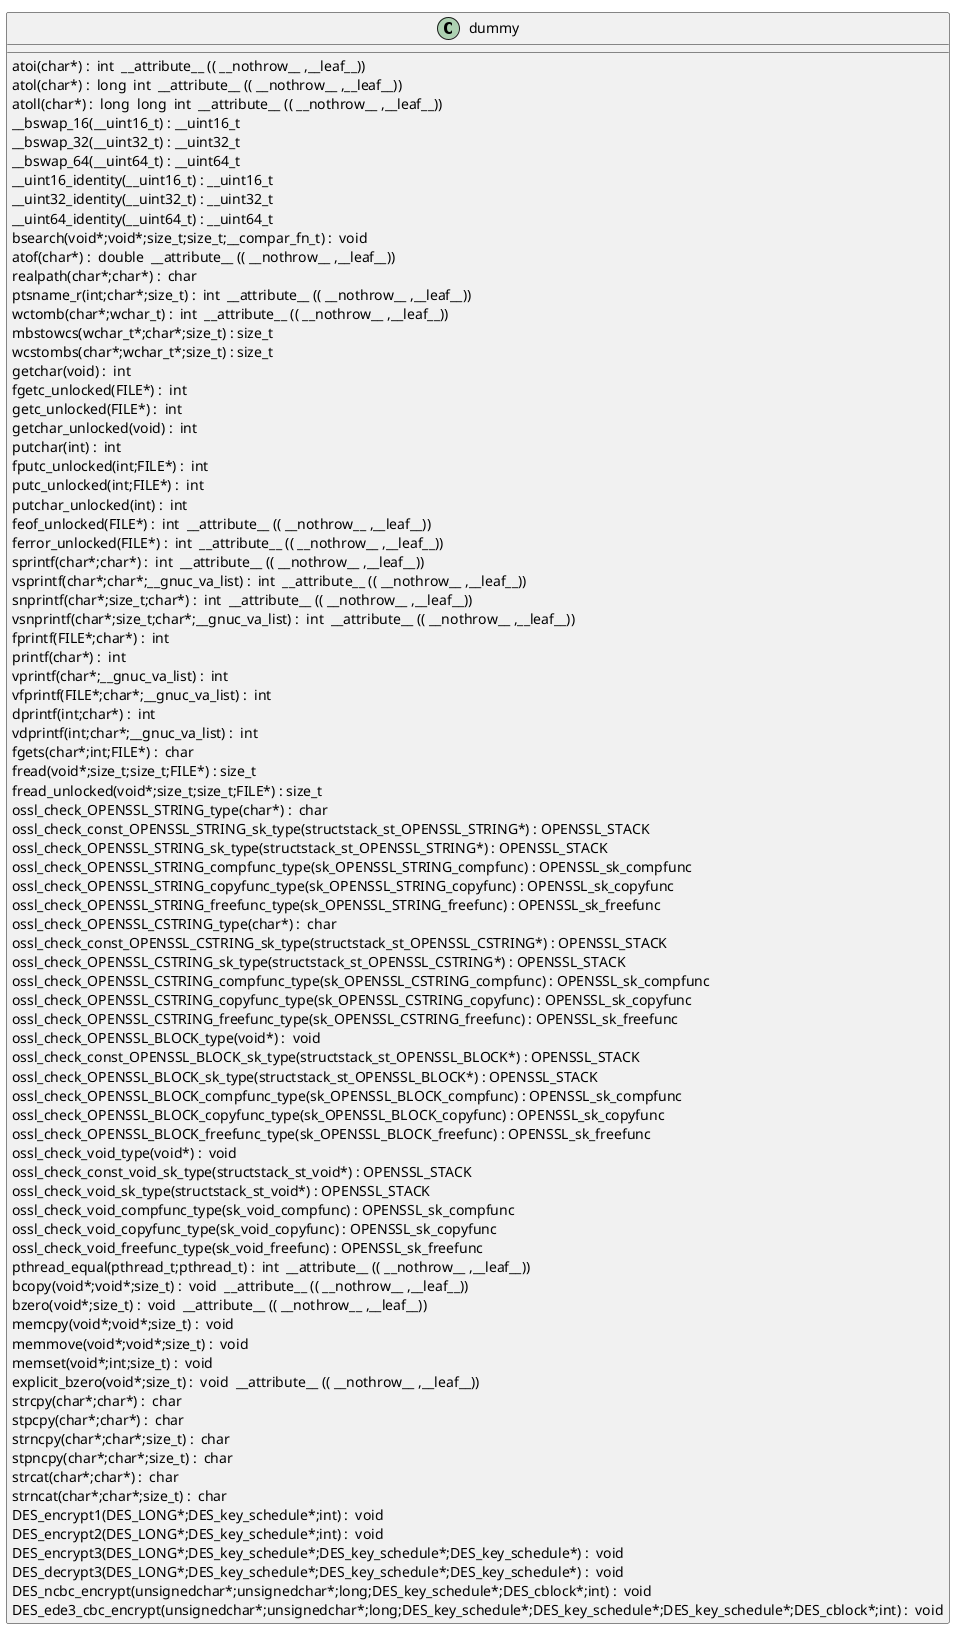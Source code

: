 @startuml
!pragma layout smetana
class dummy {
atoi(char*) :  int  __attribute__ (( __nothrow__ ,__leaf__)) [[[./../../.././qc/crypto/des/des_enc.c.html#201]]]
atol(char*) :  long  int  __attribute__ (( __nothrow__ ,__leaf__)) [[[./../../.././qc/crypto/des/des_enc.c.html#206]]]
atoll(char*) :  long  long  int  __attribute__ (( __nothrow__ ,__leaf__)) [[[./../../.././qc/crypto/des/des_enc.c.html#213]]]
__bswap_16(__uint16_t) : __uint16_t [[[./../../.././qc/crypto/des/des_enc.c.html#513]]]
__bswap_32(__uint32_t) : __uint32_t [[[./../../.././qc/crypto/des/des_enc.c.html#528]]]
__bswap_64(__uint64_t) : __uint64_t [[[./../../.././qc/crypto/des/des_enc.c.html#538]]]
__uint16_identity(__uint16_t) : __uint16_t [[[./../../.././qc/crypto/des/des_enc.c.html#550]]]
__uint32_identity(__uint32_t) : __uint32_t [[[./../../.././qc/crypto/des/des_enc.c.html#556]]]
__uint64_identity(__uint64_t) : __uint64_t [[[./../../.././qc/crypto/des/des_enc.c.html#562]]]
bsearch(void*;void*;size_t;size_t;__compar_fn_t) :  void  [[[./../../.././qc/crypto/des/des_enc.c.html#1230]]]
atof(char*) :  double  __attribute__ (( __nothrow__ ,__leaf__)) [[[./../../.././qc/crypto/des/des_enc.c.html#1]]]
realpath(char*;char*) :  char  [[[./../../.././qc/crypto/des/des_enc.c.html#1]]]
ptsname_r(int;char*;size_t) :  int  __attribute__ (( __nothrow__ ,__leaf__)) [[[./../../.././qc/crypto/des/des_enc.c.html#1]]]
wctomb(char*;wchar_t) :  int  __attribute__ (( __nothrow__ ,__leaf__)) [[[./../../.././qc/crypto/des/des_enc.c.html#1]]]
mbstowcs(wchar_t*;char*;size_t) : size_t [[[./../../.././qc/crypto/des/des_enc.c.html#1]]]
wcstombs(char*;wchar_t*;size_t) : size_t [[[./../../.././qc/crypto/des/des_enc.c.html#1]]]
getchar(void) :  int  [[[./../../.././qc/crypto/des/des_enc.c.html#1]]]
fgetc_unlocked(FILE*) :  int  [[[./../../.././qc/crypto/des/des_enc.c.html#1]]]
getc_unlocked(FILE*) :  int  [[[./../../.././qc/crypto/des/des_enc.c.html#1]]]
getchar_unlocked(void) :  int  [[[./../../.././qc/crypto/des/des_enc.c.html#1]]]
putchar(int) :  int  [[[./../../.././qc/crypto/des/des_enc.c.html#1]]]
fputc_unlocked(int;FILE*) :  int  [[[./../../.././qc/crypto/des/des_enc.c.html#1]]]
putc_unlocked(int;FILE*) :  int  [[[./../../.././qc/crypto/des/des_enc.c.html#1]]]
putchar_unlocked(int) :  int  [[[./../../.././qc/crypto/des/des_enc.c.html#1]]]
feof_unlocked(FILE*) :  int  __attribute__ (( __nothrow__ ,__leaf__)) [[[./../../.././qc/crypto/des/des_enc.c.html#1]]]
ferror_unlocked(FILE*) :  int  __attribute__ (( __nothrow__ ,__leaf__)) [[[./../../.././qc/crypto/des/des_enc.c.html#1]]]
sprintf(char*;char*) :  int  __attribute__ (( __nothrow__ ,__leaf__)) [[[./../../.././qc/crypto/des/des_enc.c.html#1]]]
vsprintf(char*;char*;__gnuc_va_list) :  int  __attribute__ (( __nothrow__ ,__leaf__)) [[[./../../.././qc/crypto/des/des_enc.c.html#1]]]
snprintf(char*;size_t;char*) :  int  __attribute__ (( __nothrow__ ,__leaf__)) [[[./../../.././qc/crypto/des/des_enc.c.html#1]]]
vsnprintf(char*;size_t;char*;__gnuc_va_list) :  int  __attribute__ (( __nothrow__ ,__leaf__)) [[[./../../.././qc/crypto/des/des_enc.c.html#1]]]
fprintf(FILE*;char*) :  int  [[[./../../.././qc/crypto/des/des_enc.c.html#1]]]
printf(char*) :  int  [[[./../../.././qc/crypto/des/des_enc.c.html#1]]]
vprintf(char*;__gnuc_va_list) :  int  [[[./../../.././qc/crypto/des/des_enc.c.html#1]]]
vfprintf(FILE*;char*;__gnuc_va_list) :  int  [[[./../../.././qc/crypto/des/des_enc.c.html#1]]]
dprintf(int;char*) :  int  [[[./../../.././qc/crypto/des/des_enc.c.html#1]]]
vdprintf(int;char*;__gnuc_va_list) :  int  [[[./../../.././qc/crypto/des/des_enc.c.html#1]]]
fgets(char*;int;FILE*) :  char  [[[./../../.././qc/crypto/des/des_enc.c.html#1]]]
fread(void*;size_t;size_t;FILE*) : size_t [[[./../../.././qc/crypto/des/des_enc.c.html#1]]]
fread_unlocked(void*;size_t;size_t;FILE*) : size_t [[[./../../.././qc/crypto/des/des_enc.c.html#1]]]
ossl_check_OPENSSL_STRING_type(char*) :  char  [[[./../../.././qc/crypto/des/des_enc.c.html#1]]]
ossl_check_const_OPENSSL_STRING_sk_type(structstack_st_OPENSSL_STRING*) : OPENSSL_STACK [[[./../../.././qc/crypto/des/des_enc.c.html#1]]]
ossl_check_OPENSSL_STRING_sk_type(structstack_st_OPENSSL_STRING*) : OPENSSL_STACK [[[./../../.././qc/crypto/des/des_enc.c.html#1]]]
ossl_check_OPENSSL_STRING_compfunc_type(sk_OPENSSL_STRING_compfunc) : OPENSSL_sk_compfunc [[[./../../.././qc/crypto/des/des_enc.c.html#1]]]
ossl_check_OPENSSL_STRING_copyfunc_type(sk_OPENSSL_STRING_copyfunc) : OPENSSL_sk_copyfunc [[[./../../.././qc/crypto/des/des_enc.c.html#1]]]
ossl_check_OPENSSL_STRING_freefunc_type(sk_OPENSSL_STRING_freefunc) : OPENSSL_sk_freefunc [[[./../../.././qc/crypto/des/des_enc.c.html#1]]]
ossl_check_OPENSSL_CSTRING_type(char*) :  char  [[[./../../.././qc/crypto/des/des_enc.c.html#1]]]
ossl_check_const_OPENSSL_CSTRING_sk_type(structstack_st_OPENSSL_CSTRING*) : OPENSSL_STACK [[[./../../.././qc/crypto/des/des_enc.c.html#1]]]
ossl_check_OPENSSL_CSTRING_sk_type(structstack_st_OPENSSL_CSTRING*) : OPENSSL_STACK [[[./../../.././qc/crypto/des/des_enc.c.html#1]]]
ossl_check_OPENSSL_CSTRING_compfunc_type(sk_OPENSSL_CSTRING_compfunc) : OPENSSL_sk_compfunc [[[./../../.././qc/crypto/des/des_enc.c.html#1]]]
ossl_check_OPENSSL_CSTRING_copyfunc_type(sk_OPENSSL_CSTRING_copyfunc) : OPENSSL_sk_copyfunc [[[./../../.././qc/crypto/des/des_enc.c.html#1]]]
ossl_check_OPENSSL_CSTRING_freefunc_type(sk_OPENSSL_CSTRING_freefunc) : OPENSSL_sk_freefunc [[[./../../.././qc/crypto/des/des_enc.c.html#1]]]
ossl_check_OPENSSL_BLOCK_type(void*) :  void  [[[./../../.././qc/crypto/des/des_enc.c.html#1]]]
ossl_check_const_OPENSSL_BLOCK_sk_type(structstack_st_OPENSSL_BLOCK*) : OPENSSL_STACK [[[./../../.././qc/crypto/des/des_enc.c.html#1]]]
ossl_check_OPENSSL_BLOCK_sk_type(structstack_st_OPENSSL_BLOCK*) : OPENSSL_STACK [[[./../../.././qc/crypto/des/des_enc.c.html#1]]]
ossl_check_OPENSSL_BLOCK_compfunc_type(sk_OPENSSL_BLOCK_compfunc) : OPENSSL_sk_compfunc [[[./../../.././qc/crypto/des/des_enc.c.html#1]]]
ossl_check_OPENSSL_BLOCK_copyfunc_type(sk_OPENSSL_BLOCK_copyfunc) : OPENSSL_sk_copyfunc [[[./../../.././qc/crypto/des/des_enc.c.html#1]]]
ossl_check_OPENSSL_BLOCK_freefunc_type(sk_OPENSSL_BLOCK_freefunc) : OPENSSL_sk_freefunc [[[./../../.././qc/crypto/des/des_enc.c.html#1]]]
ossl_check_void_type(void*) :  void  [[[./../../.././qc/crypto/des/des_enc.c.html#1]]]
ossl_check_const_void_sk_type(structstack_st_void*) : OPENSSL_STACK [[[./../../.././qc/crypto/des/des_enc.c.html#1]]]
ossl_check_void_sk_type(structstack_st_void*) : OPENSSL_STACK [[[./../../.././qc/crypto/des/des_enc.c.html#1]]]
ossl_check_void_compfunc_type(sk_void_compfunc) : OPENSSL_sk_compfunc [[[./../../.././qc/crypto/des/des_enc.c.html#1]]]
ossl_check_void_copyfunc_type(sk_void_copyfunc) : OPENSSL_sk_copyfunc [[[./../../.././qc/crypto/des/des_enc.c.html#1]]]
ossl_check_void_freefunc_type(sk_void_freefunc) : OPENSSL_sk_freefunc [[[./../../.././qc/crypto/des/des_enc.c.html#1]]]
pthread_equal(pthread_t;pthread_t) :  int  __attribute__ (( __nothrow__ ,__leaf__)) [[[./../../.././qc/crypto/des/des_enc.c.html#1]]]
bcopy(void*;void*;size_t) :  void  __attribute__ (( __nothrow__ ,__leaf__)) [[[./../../.././qc/crypto/des/des_enc.c.html#1]]]
bzero(void*;size_t) :  void  __attribute__ (( __nothrow__ ,__leaf__)) [[[./../../.././qc/crypto/des/des_enc.c.html#1]]]
memcpy(void*;void*;size_t) :  void  [[[./../../.././qc/crypto/des/des_enc.c.html#1]]]
memmove(void*;void*;size_t) :  void  [[[./../../.././qc/crypto/des/des_enc.c.html#1]]]
memset(void*;int;size_t) :  void  [[[./../../.././qc/crypto/des/des_enc.c.html#1]]]
explicit_bzero(void*;size_t) :  void  __attribute__ (( __nothrow__ ,__leaf__)) [[[./../../.././qc/crypto/des/des_enc.c.html#1]]]
strcpy(char*;char*) :  char  [[[./../../.././qc/crypto/des/des_enc.c.html#1]]]
stpcpy(char*;char*) :  char  [[[./../../.././qc/crypto/des/des_enc.c.html#1]]]
strncpy(char*;char*;size_t) :  char  [[[./../../.././qc/crypto/des/des_enc.c.html#1]]]
stpncpy(char*;char*;size_t) :  char  [[[./../../.././qc/crypto/des/des_enc.c.html#1]]]
strcat(char*;char*) :  char  [[[./../../.././qc/crypto/des/des_enc.c.html#1]]]
strncat(char*;char*;size_t) :  char  [[[./../../.././qc/crypto/des/des_enc.c.html#1]]]
DES_encrypt1(DES_LONG*;DES_key_schedule*;int) :  void  [[[./../../.././qc/crypto/des/des_enc.c.html#1]]]
DES_encrypt2(DES_LONG*;DES_key_schedule*;int) :  void  [[[./../../.././qc/crypto/des/des_enc.c.html#1]]]
DES_encrypt3(DES_LONG*;DES_key_schedule*;DES_key_schedule*;DES_key_schedule*) :  void  [[[./../../.././qc/crypto/des/des_enc.c.html#1]]]
DES_decrypt3(DES_LONG*;DES_key_schedule*;DES_key_schedule*;DES_key_schedule*) :  void  [[[./../../.././qc/crypto/des/des_enc.c.html#1]]]
DES_ncbc_encrypt(unsignedchar*;unsignedchar*;long;DES_key_schedule*;DES_cblock*;int) :  void  [[[./../../.././qc/crypto/des/des_enc.c.html#1]]]
DES_ede3_cbc_encrypt(unsignedchar*;unsignedchar*;long;DES_key_schedule*;DES_key_schedule*;DES_key_schedule*;DES_cblock*;int) :  void  [[[./../../.././qc/crypto/des/des_enc.c.html#1]]]
} 
@enduml
